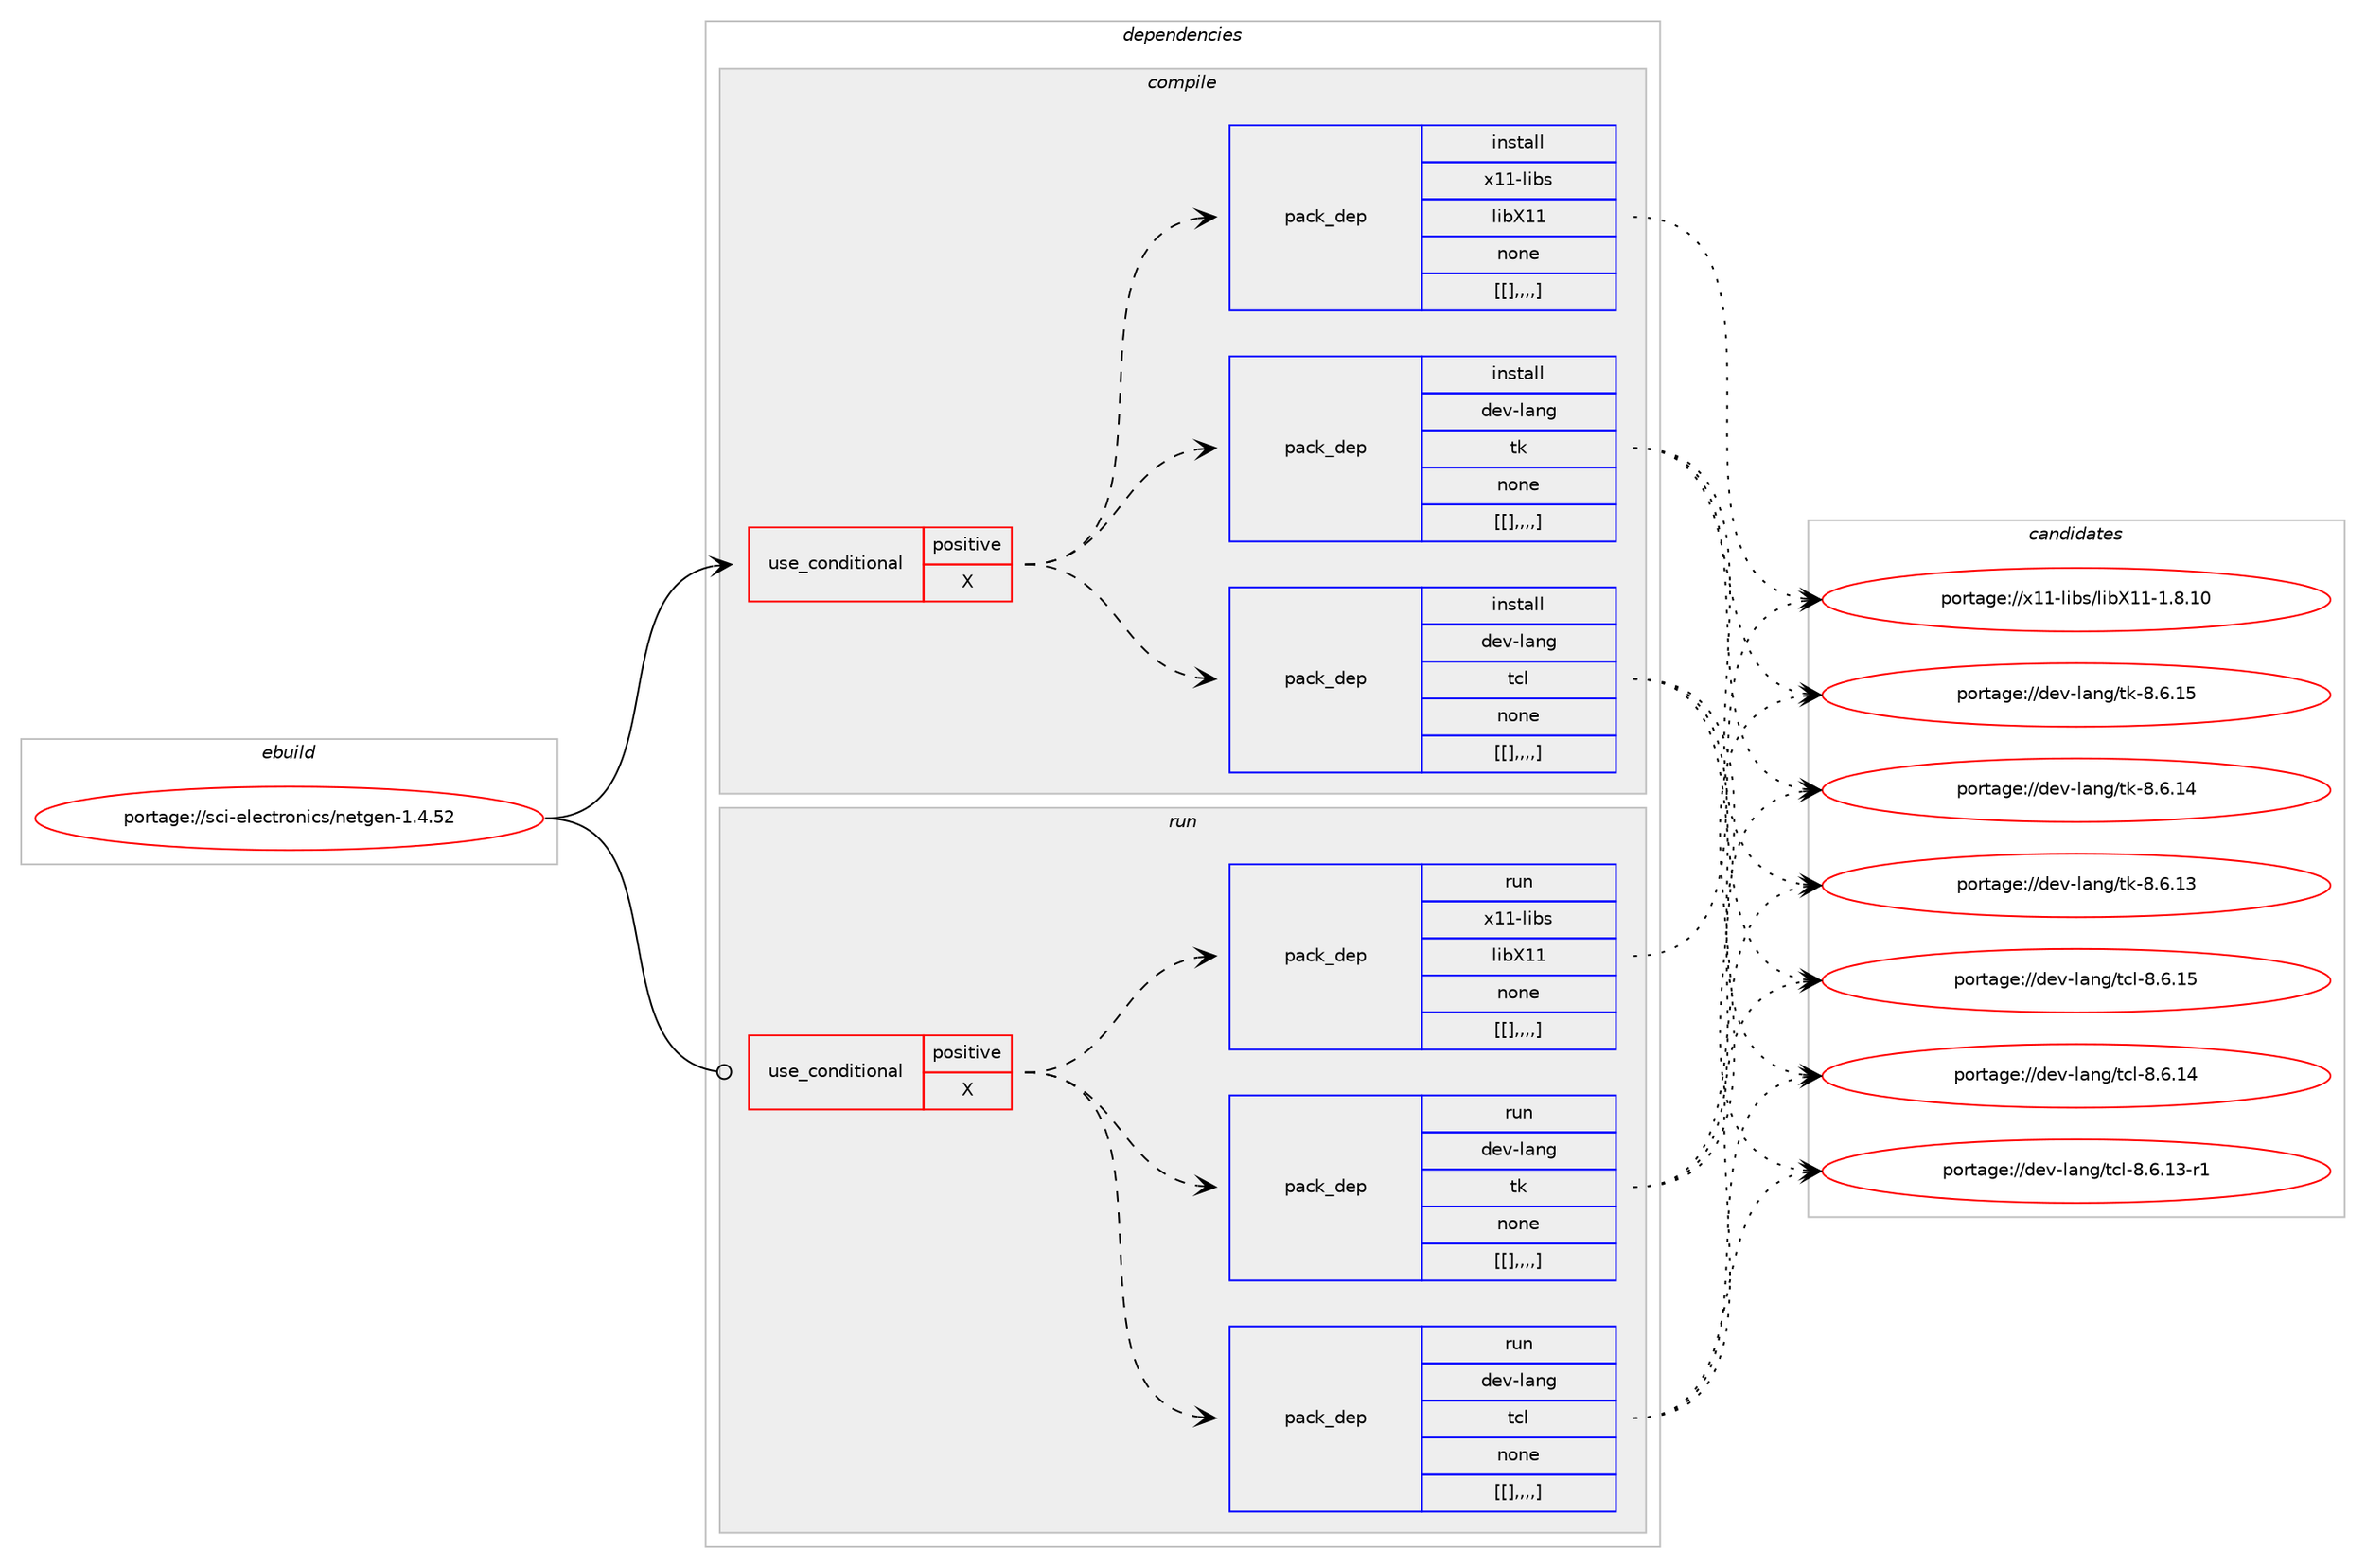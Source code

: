 digraph prolog {

# *************
# Graph options
# *************

newrank=true;
concentrate=true;
compound=true;
graph [rankdir=LR,fontname=Helvetica,fontsize=10,ranksep=1.5];#, ranksep=2.5, nodesep=0.2];
edge  [arrowhead=vee];
node  [fontname=Helvetica,fontsize=10];

# **********
# The ebuild
# **********

subgraph cluster_leftcol {
color=gray;
label=<<i>ebuild</i>>;
id [label="portage://sci-electronics/netgen-1.4.52", color=red, width=4, href="../sci-electronics/netgen-1.4.52.svg"];
}

# ****************
# The dependencies
# ****************

subgraph cluster_midcol {
color=gray;
label=<<i>dependencies</i>>;
subgraph cluster_compile {
fillcolor="#eeeeee";
style=filled;
label=<<i>compile</i>>;
subgraph cond245 {
dependency843 [label=<<TABLE BORDER="0" CELLBORDER="1" CELLSPACING="0" CELLPADDING="4"><TR><TD ROWSPAN="3" CELLPADDING="10">use_conditional</TD></TR><TR><TD>positive</TD></TR><TR><TD>X</TD></TR></TABLE>>, shape=none, color=red];
subgraph pack594 {
dependency848 [label=<<TABLE BORDER="0" CELLBORDER="1" CELLSPACING="0" CELLPADDING="4" WIDTH="220"><TR><TD ROWSPAN="6" CELLPADDING="30">pack_dep</TD></TR><TR><TD WIDTH="110">install</TD></TR><TR><TD>dev-lang</TD></TR><TR><TD>tcl</TD></TR><TR><TD>none</TD></TR><TR><TD>[[],,,,]</TD></TR></TABLE>>, shape=none, color=blue];
}
dependency843:e -> dependency848:w [weight=20,style="dashed",arrowhead="vee"];
subgraph pack601 {
dependency859 [label=<<TABLE BORDER="0" CELLBORDER="1" CELLSPACING="0" CELLPADDING="4" WIDTH="220"><TR><TD ROWSPAN="6" CELLPADDING="30">pack_dep</TD></TR><TR><TD WIDTH="110">install</TD></TR><TR><TD>dev-lang</TD></TR><TR><TD>tk</TD></TR><TR><TD>none</TD></TR><TR><TD>[[],,,,]</TD></TR></TABLE>>, shape=none, color=blue];
}
dependency843:e -> dependency859:w [weight=20,style="dashed",arrowhead="vee"];
subgraph pack611 {
dependency866 [label=<<TABLE BORDER="0" CELLBORDER="1" CELLSPACING="0" CELLPADDING="4" WIDTH="220"><TR><TD ROWSPAN="6" CELLPADDING="30">pack_dep</TD></TR><TR><TD WIDTH="110">install</TD></TR><TR><TD>x11-libs</TD></TR><TR><TD>libX11</TD></TR><TR><TD>none</TD></TR><TR><TD>[[],,,,]</TD></TR></TABLE>>, shape=none, color=blue];
}
dependency843:e -> dependency866:w [weight=20,style="dashed",arrowhead="vee"];
}
id:e -> dependency843:w [weight=20,style="solid",arrowhead="vee"];
}
subgraph cluster_compileandrun {
fillcolor="#eeeeee";
style=filled;
label=<<i>compile and run</i>>;
}
subgraph cluster_run {
fillcolor="#eeeeee";
style=filled;
label=<<i>run</i>>;
subgraph cond252 {
dependency870 [label=<<TABLE BORDER="0" CELLBORDER="1" CELLSPACING="0" CELLPADDING="4"><TR><TD ROWSPAN="3" CELLPADDING="10">use_conditional</TD></TR><TR><TD>positive</TD></TR><TR><TD>X</TD></TR></TABLE>>, shape=none, color=red];
subgraph pack614 {
dependency871 [label=<<TABLE BORDER="0" CELLBORDER="1" CELLSPACING="0" CELLPADDING="4" WIDTH="220"><TR><TD ROWSPAN="6" CELLPADDING="30">pack_dep</TD></TR><TR><TD WIDTH="110">run</TD></TR><TR><TD>dev-lang</TD></TR><TR><TD>tcl</TD></TR><TR><TD>none</TD></TR><TR><TD>[[],,,,]</TD></TR></TABLE>>, shape=none, color=blue];
}
dependency870:e -> dependency871:w [weight=20,style="dashed",arrowhead="vee"];
subgraph pack616 {
dependency874 [label=<<TABLE BORDER="0" CELLBORDER="1" CELLSPACING="0" CELLPADDING="4" WIDTH="220"><TR><TD ROWSPAN="6" CELLPADDING="30">pack_dep</TD></TR><TR><TD WIDTH="110">run</TD></TR><TR><TD>dev-lang</TD></TR><TR><TD>tk</TD></TR><TR><TD>none</TD></TR><TR><TD>[[],,,,]</TD></TR></TABLE>>, shape=none, color=blue];
}
dependency870:e -> dependency874:w [weight=20,style="dashed",arrowhead="vee"];
subgraph pack621 {
dependency879 [label=<<TABLE BORDER="0" CELLBORDER="1" CELLSPACING="0" CELLPADDING="4" WIDTH="220"><TR><TD ROWSPAN="6" CELLPADDING="30">pack_dep</TD></TR><TR><TD WIDTH="110">run</TD></TR><TR><TD>x11-libs</TD></TR><TR><TD>libX11</TD></TR><TR><TD>none</TD></TR><TR><TD>[[],,,,]</TD></TR></TABLE>>, shape=none, color=blue];
}
dependency870:e -> dependency879:w [weight=20,style="dashed",arrowhead="vee"];
}
id:e -> dependency870:w [weight=20,style="solid",arrowhead="odot"];
}
}

# **************
# The candidates
# **************

subgraph cluster_choices {
rank=same;
color=gray;
label=<<i>candidates</i>>;

subgraph choice512 {
color=black;
nodesep=1;
choice1001011184510897110103471169910845564654464953 [label="portage://dev-lang/tcl-8.6.15", color=red, width=4,href="../dev-lang/tcl-8.6.15.svg"];
choice1001011184510897110103471169910845564654464952 [label="portage://dev-lang/tcl-8.6.14", color=red, width=4,href="../dev-lang/tcl-8.6.14.svg"];
choice10010111845108971101034711699108455646544649514511449 [label="portage://dev-lang/tcl-8.6.13-r1", color=red, width=4,href="../dev-lang/tcl-8.6.13-r1.svg"];
dependency848:e -> choice1001011184510897110103471169910845564654464953:w [style=dotted,weight="100"];
dependency848:e -> choice1001011184510897110103471169910845564654464952:w [style=dotted,weight="100"];
dependency848:e -> choice10010111845108971101034711699108455646544649514511449:w [style=dotted,weight="100"];
}
subgraph choice516 {
color=black;
nodesep=1;
choice10010111845108971101034711610745564654464953 [label="portage://dev-lang/tk-8.6.15", color=red, width=4,href="../dev-lang/tk-8.6.15.svg"];
choice10010111845108971101034711610745564654464952 [label="portage://dev-lang/tk-8.6.14", color=red, width=4,href="../dev-lang/tk-8.6.14.svg"];
choice10010111845108971101034711610745564654464951 [label="portage://dev-lang/tk-8.6.13", color=red, width=4,href="../dev-lang/tk-8.6.13.svg"];
dependency859:e -> choice10010111845108971101034711610745564654464953:w [style=dotted,weight="100"];
dependency859:e -> choice10010111845108971101034711610745564654464952:w [style=dotted,weight="100"];
dependency859:e -> choice10010111845108971101034711610745564654464951:w [style=dotted,weight="100"];
}
subgraph choice523 {
color=black;
nodesep=1;
choice12049494510810598115471081059888494945494656464948 [label="portage://x11-libs/libX11-1.8.10", color=red, width=4,href="../x11-libs/libX11-1.8.10.svg"];
dependency866:e -> choice12049494510810598115471081059888494945494656464948:w [style=dotted,weight="100"];
}
subgraph choice526 {
color=black;
nodesep=1;
choice1001011184510897110103471169910845564654464953 [label="portage://dev-lang/tcl-8.6.15", color=red, width=4,href="../dev-lang/tcl-8.6.15.svg"];
choice1001011184510897110103471169910845564654464952 [label="portage://dev-lang/tcl-8.6.14", color=red, width=4,href="../dev-lang/tcl-8.6.14.svg"];
choice10010111845108971101034711699108455646544649514511449 [label="portage://dev-lang/tcl-8.6.13-r1", color=red, width=4,href="../dev-lang/tcl-8.6.13-r1.svg"];
dependency871:e -> choice1001011184510897110103471169910845564654464953:w [style=dotted,weight="100"];
dependency871:e -> choice1001011184510897110103471169910845564654464952:w [style=dotted,weight="100"];
dependency871:e -> choice10010111845108971101034711699108455646544649514511449:w [style=dotted,weight="100"];
}
subgraph choice529 {
color=black;
nodesep=1;
choice10010111845108971101034711610745564654464953 [label="portage://dev-lang/tk-8.6.15", color=red, width=4,href="../dev-lang/tk-8.6.15.svg"];
choice10010111845108971101034711610745564654464952 [label="portage://dev-lang/tk-8.6.14", color=red, width=4,href="../dev-lang/tk-8.6.14.svg"];
choice10010111845108971101034711610745564654464951 [label="portage://dev-lang/tk-8.6.13", color=red, width=4,href="../dev-lang/tk-8.6.13.svg"];
dependency874:e -> choice10010111845108971101034711610745564654464953:w [style=dotted,weight="100"];
dependency874:e -> choice10010111845108971101034711610745564654464952:w [style=dotted,weight="100"];
dependency874:e -> choice10010111845108971101034711610745564654464951:w [style=dotted,weight="100"];
}
subgraph choice534 {
color=black;
nodesep=1;
choice12049494510810598115471081059888494945494656464948 [label="portage://x11-libs/libX11-1.8.10", color=red, width=4,href="../x11-libs/libX11-1.8.10.svg"];
dependency879:e -> choice12049494510810598115471081059888494945494656464948:w [style=dotted,weight="100"];
}
}

}
